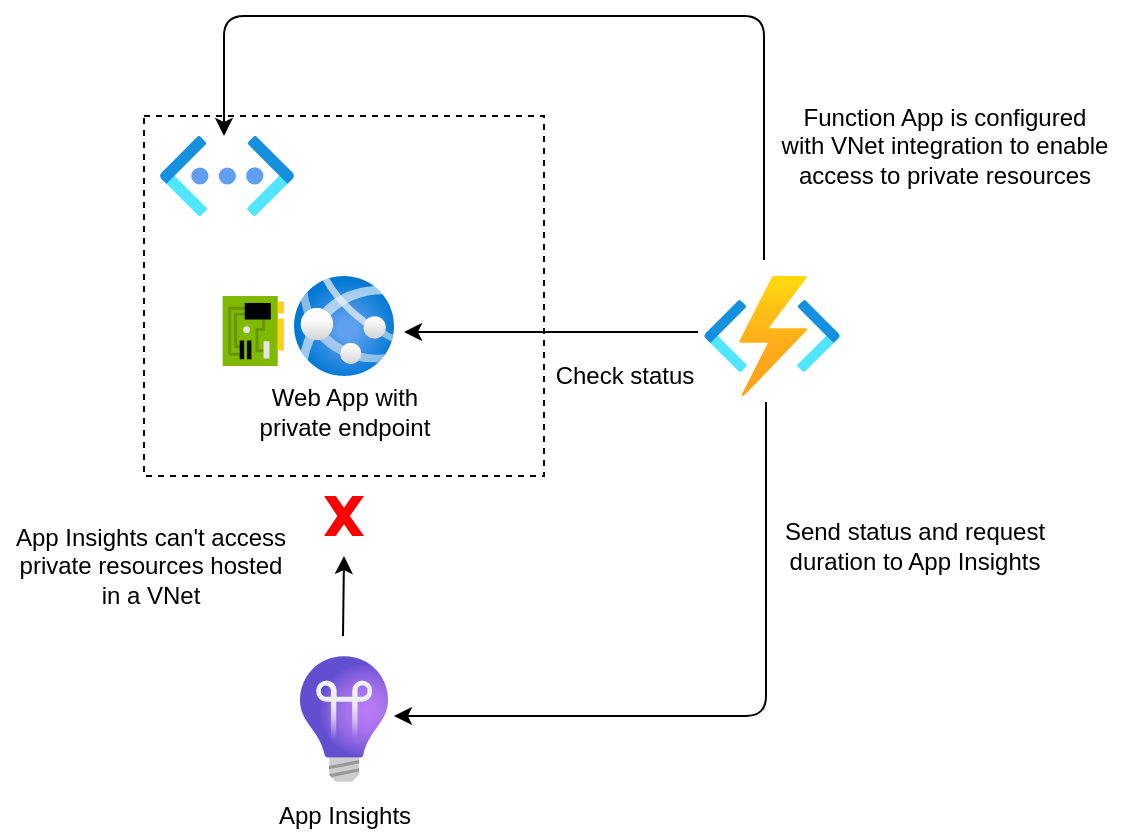 <mxfile version="14.6.13" type="device"><diagram id="M_me2J8JZdYJrBO4ob76" name="Page-1"><mxGraphModel dx="990" dy="715" grid="1" gridSize="10" guides="1" tooltips="1" connect="1" arrows="1" fold="1" page="1" pageScale="1" pageWidth="827" pageHeight="1169" math="0" shadow="0"><root><mxCell id="0"/><mxCell id="1" parent="0"/><mxCell id="u1pE44FiEGc0M1erifAc-8" value="" style="group" vertex="1" connectable="0" parent="1"><mxGeometry x="90" y="80" width="200" height="180" as="geometry"/></mxCell><mxCell id="u1pE44FiEGc0M1erifAc-6" value="" style="rounded=0;whiteSpace=wrap;html=1;dashed=1;fillColor=none;" vertex="1" parent="u1pE44FiEGc0M1erifAc-8"><mxGeometry width="200" height="180" as="geometry"/></mxCell><mxCell id="u1pE44FiEGc0M1erifAc-2" value="" style="aspect=fixed;html=1;points=[];align=center;image;fontSize=12;image=img/lib/azure2/networking/Virtual_Networks_Classic.svg;" vertex="1" parent="u1pE44FiEGc0M1erifAc-8"><mxGeometry x="8" y="10" width="67" height="40" as="geometry"/></mxCell><mxCell id="u1pE44FiEGc0M1erifAc-26" value="" style="group" vertex="1" connectable="0" parent="u1pE44FiEGc0M1erifAc-8"><mxGeometry x="39.2" y="80" width="110.8" height="83" as="geometry"/></mxCell><mxCell id="u1pE44FiEGc0M1erifAc-23" value="" style="aspect=fixed;html=1;points=[];align=center;image;fontSize=12;image=img/lib/mscae/NetworkInterfaceCard.svg;dashed=1;fillColor=#FF0000;" vertex="1" parent="u1pE44FiEGc0M1erifAc-26"><mxGeometry y="10" width="30.8" height="35" as="geometry"/></mxCell><mxCell id="u1pE44FiEGc0M1erifAc-1" value="" style="aspect=fixed;html=1;points=[];align=center;image;fontSize=12;image=img/lib/azure2/app_services/App_Services.svg;" vertex="1" parent="u1pE44FiEGc0M1erifAc-26"><mxGeometry x="35.8" width="50" height="50" as="geometry"/></mxCell><mxCell id="u1pE44FiEGc0M1erifAc-3" value="Web App with&lt;br&gt;private endpoint" style="text;html=1;align=center;verticalAlign=middle;resizable=0;points=[];autosize=1;strokeColor=none;" vertex="1" parent="u1pE44FiEGc0M1erifAc-26"><mxGeometry x="10.8" y="53" width="100" height="30" as="geometry"/></mxCell><mxCell id="u1pE44FiEGc0M1erifAc-10" value="" style="endArrow=classic;html=1;" edge="1" parent="1"><mxGeometry width="50" height="50" relative="1" as="geometry"><mxPoint x="189.5" y="340" as="sourcePoint"/><mxPoint x="190" y="300" as="targetPoint"/></mxGeometry></mxCell><mxCell id="u1pE44FiEGc0M1erifAc-12" value="" style="verticalLabelPosition=bottom;verticalAlign=top;html=1;shape=mxgraph.basic.x;dashed=1;fillColor=#FF0000;strokeColor=none;" vertex="1" parent="1"><mxGeometry x="180" y="270" width="20" height="20" as="geometry"/></mxCell><mxCell id="u1pE44FiEGc0M1erifAc-14" value="App Insights can't access&lt;br&gt;private resources hosted&lt;br&gt;in a VNet" style="text;html=1;align=center;verticalAlign=middle;resizable=0;points=[];autosize=1;strokeColor=none;" vertex="1" parent="1"><mxGeometry x="18" y="280" width="150" height="50" as="geometry"/></mxCell><mxCell id="u1pE44FiEGc0M1erifAc-15" value="" style="aspect=fixed;html=1;points=[];align=center;image;fontSize=12;image=img/lib/azure2/compute/Function_Apps.svg;dashed=1;fillColor=#FF0000;" vertex="1" parent="1"><mxGeometry x="370" y="160" width="68" height="60" as="geometry"/></mxCell><mxCell id="u1pE44FiEGc0M1erifAc-16" value="" style="endArrow=classic;html=1;exitX=-0.044;exitY=0.467;exitDx=0;exitDy=0;exitPerimeter=0;entryX=1.1;entryY=0.56;entryDx=0;entryDy=0;entryPerimeter=0;" edge="1" parent="1" source="u1pE44FiEGc0M1erifAc-15" target="u1pE44FiEGc0M1erifAc-1"><mxGeometry width="50" height="50" relative="1" as="geometry"><mxPoint x="390" y="440" as="sourcePoint"/><mxPoint x="320" y="410" as="targetPoint"/></mxGeometry></mxCell><mxCell id="u1pE44FiEGc0M1erifAc-18" value="Function App is configured&lt;br&gt;with VNet integration to enable&lt;br&gt;access to private resources" style="text;html=1;align=center;verticalAlign=middle;resizable=0;points=[];autosize=1;strokeColor=none;" vertex="1" parent="1"><mxGeometry x="400" y="70" width="180" height="50" as="geometry"/></mxCell><mxCell id="u1pE44FiEGc0M1erifAc-19" value="Check status" style="text;html=1;align=center;verticalAlign=middle;resizable=0;points=[];autosize=1;strokeColor=none;" vertex="1" parent="1"><mxGeometry x="290" y="200" width="80" height="20" as="geometry"/></mxCell><mxCell id="u1pE44FiEGc0M1erifAc-20" value="" style="endArrow=classic;html=1;exitX=0.456;exitY=1.05;exitDx=0;exitDy=0;exitPerimeter=0;entryX=1.068;entryY=0.476;entryDx=0;entryDy=0;entryPerimeter=0;edgeStyle=orthogonalEdgeStyle;" edge="1" parent="1" source="u1pE44FiEGc0M1erifAc-15" target="u1pE44FiEGc0M1erifAc-9"><mxGeometry width="50" height="50" relative="1" as="geometry"><mxPoint x="390" y="310" as="sourcePoint"/><mxPoint x="440" y="260" as="targetPoint"/><Array as="points"><mxPoint x="401" y="380"/></Array></mxGeometry></mxCell><mxCell id="u1pE44FiEGc0M1erifAc-21" value="" style="endArrow=classic;html=1;exitX=0.441;exitY=-0.133;exitDx=0;exitDy=0;exitPerimeter=0;edgeStyle=orthogonalEdgeStyle;" edge="1" parent="1" source="u1pE44FiEGc0M1erifAc-15"><mxGeometry width="50" height="50" relative="1" as="geometry"><mxPoint x="560" y="330" as="sourcePoint"/><mxPoint x="130" y="90" as="targetPoint"/><Array as="points"><mxPoint x="400" y="30"/><mxPoint x="130" y="30"/></Array></mxGeometry></mxCell><mxCell id="u1pE44FiEGc0M1erifAc-22" value="Send status and request&lt;br&gt;duration to App Insights" style="text;html=1;align=center;verticalAlign=middle;resizable=0;points=[];autosize=1;strokeColor=none;" vertex="1" parent="1"><mxGeometry x="400" y="280" width="150" height="30" as="geometry"/></mxCell><mxCell id="u1pE44FiEGc0M1erifAc-29" value="" style="group" vertex="1" connectable="0" parent="1"><mxGeometry x="150" y="350" width="80" height="90" as="geometry"/></mxCell><mxCell id="u1pE44FiEGc0M1erifAc-9" value="" style="aspect=fixed;html=1;points=[];align=center;image;fontSize=12;image=img/lib/azure2/devops/Application_Insights.svg;dashed=1;fillColor=none;" vertex="1" parent="u1pE44FiEGc0M1erifAc-29"><mxGeometry x="18" width="44" height="63" as="geometry"/></mxCell><mxCell id="u1pE44FiEGc0M1erifAc-27" value="App Insights" style="text;html=1;align=center;verticalAlign=middle;resizable=0;points=[];autosize=1;strokeColor=none;" vertex="1" parent="u1pE44FiEGc0M1erifAc-29"><mxGeometry y="70" width="80" height="20" as="geometry"/></mxCell></root></mxGraphModel></diagram></mxfile>